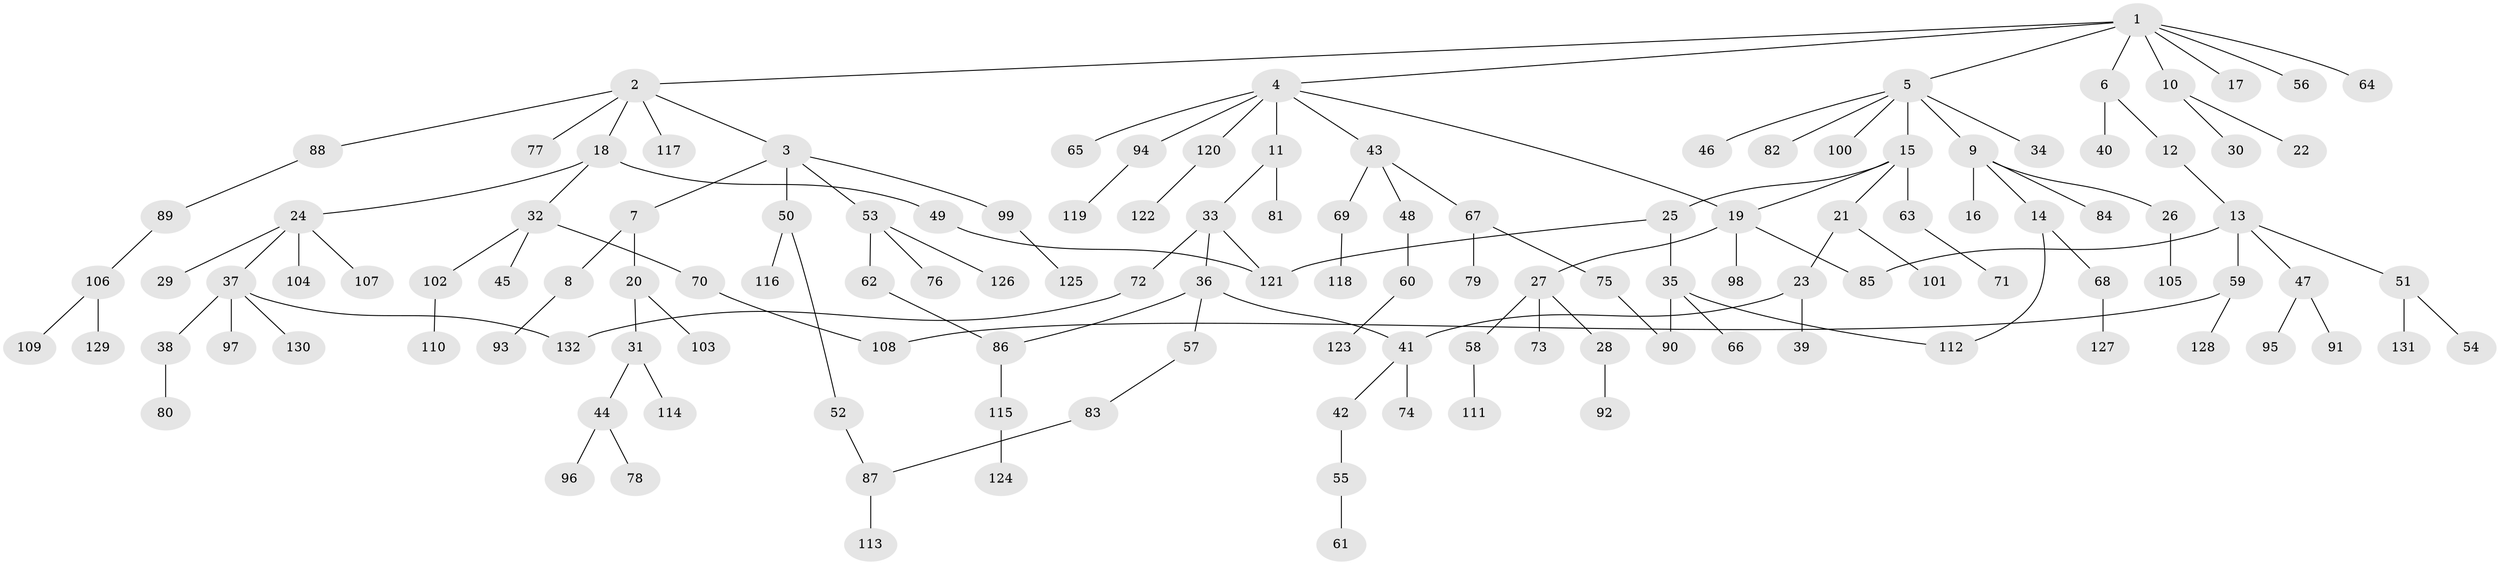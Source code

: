 // coarse degree distribution, {7: 0.011363636363636364, 8: 0.011363636363636364, 5: 0.045454545454545456, 6: 0.045454545454545456, 2: 0.23863636363636365, 3: 0.11363636363636363, 4: 0.06818181818181818, 1: 0.4659090909090909}
// Generated by graph-tools (version 1.1) at 2025/23/03/03/25 07:23:31]
// undirected, 132 vertices, 142 edges
graph export_dot {
graph [start="1"]
  node [color=gray90,style=filled];
  1;
  2;
  3;
  4;
  5;
  6;
  7;
  8;
  9;
  10;
  11;
  12;
  13;
  14;
  15;
  16;
  17;
  18;
  19;
  20;
  21;
  22;
  23;
  24;
  25;
  26;
  27;
  28;
  29;
  30;
  31;
  32;
  33;
  34;
  35;
  36;
  37;
  38;
  39;
  40;
  41;
  42;
  43;
  44;
  45;
  46;
  47;
  48;
  49;
  50;
  51;
  52;
  53;
  54;
  55;
  56;
  57;
  58;
  59;
  60;
  61;
  62;
  63;
  64;
  65;
  66;
  67;
  68;
  69;
  70;
  71;
  72;
  73;
  74;
  75;
  76;
  77;
  78;
  79;
  80;
  81;
  82;
  83;
  84;
  85;
  86;
  87;
  88;
  89;
  90;
  91;
  92;
  93;
  94;
  95;
  96;
  97;
  98;
  99;
  100;
  101;
  102;
  103;
  104;
  105;
  106;
  107;
  108;
  109;
  110;
  111;
  112;
  113;
  114;
  115;
  116;
  117;
  118;
  119;
  120;
  121;
  122;
  123;
  124;
  125;
  126;
  127;
  128;
  129;
  130;
  131;
  132;
  1 -- 2;
  1 -- 4;
  1 -- 5;
  1 -- 6;
  1 -- 10;
  1 -- 17;
  1 -- 56;
  1 -- 64;
  2 -- 3;
  2 -- 18;
  2 -- 77;
  2 -- 88;
  2 -- 117;
  3 -- 7;
  3 -- 50;
  3 -- 53;
  3 -- 99;
  4 -- 11;
  4 -- 19;
  4 -- 43;
  4 -- 65;
  4 -- 94;
  4 -- 120;
  5 -- 9;
  5 -- 15;
  5 -- 34;
  5 -- 46;
  5 -- 82;
  5 -- 100;
  6 -- 12;
  6 -- 40;
  7 -- 8;
  7 -- 20;
  8 -- 93;
  9 -- 14;
  9 -- 16;
  9 -- 26;
  9 -- 84;
  10 -- 22;
  10 -- 30;
  11 -- 33;
  11 -- 81;
  12 -- 13;
  13 -- 47;
  13 -- 51;
  13 -- 59;
  13 -- 85;
  14 -- 68;
  14 -- 112;
  15 -- 21;
  15 -- 25;
  15 -- 63;
  15 -- 19;
  18 -- 24;
  18 -- 32;
  18 -- 49;
  19 -- 27;
  19 -- 98;
  19 -- 85;
  20 -- 31;
  20 -- 103;
  21 -- 23;
  21 -- 101;
  23 -- 39;
  23 -- 41;
  24 -- 29;
  24 -- 37;
  24 -- 104;
  24 -- 107;
  25 -- 35;
  25 -- 121;
  26 -- 105;
  27 -- 28;
  27 -- 58;
  27 -- 73;
  28 -- 92;
  31 -- 44;
  31 -- 114;
  32 -- 45;
  32 -- 70;
  32 -- 102;
  33 -- 36;
  33 -- 72;
  33 -- 121;
  35 -- 66;
  35 -- 90;
  35 -- 112;
  36 -- 41;
  36 -- 57;
  36 -- 86;
  37 -- 38;
  37 -- 97;
  37 -- 130;
  37 -- 132;
  38 -- 80;
  41 -- 42;
  41 -- 74;
  42 -- 55;
  43 -- 48;
  43 -- 67;
  43 -- 69;
  44 -- 78;
  44 -- 96;
  47 -- 91;
  47 -- 95;
  48 -- 60;
  49 -- 121;
  50 -- 52;
  50 -- 116;
  51 -- 54;
  51 -- 131;
  52 -- 87;
  53 -- 62;
  53 -- 76;
  53 -- 126;
  55 -- 61;
  57 -- 83;
  58 -- 111;
  59 -- 128;
  59 -- 108;
  60 -- 123;
  62 -- 86;
  63 -- 71;
  67 -- 75;
  67 -- 79;
  68 -- 127;
  69 -- 118;
  70 -- 108;
  72 -- 132;
  75 -- 90;
  83 -- 87;
  86 -- 115;
  87 -- 113;
  88 -- 89;
  89 -- 106;
  94 -- 119;
  99 -- 125;
  102 -- 110;
  106 -- 109;
  106 -- 129;
  115 -- 124;
  120 -- 122;
}
